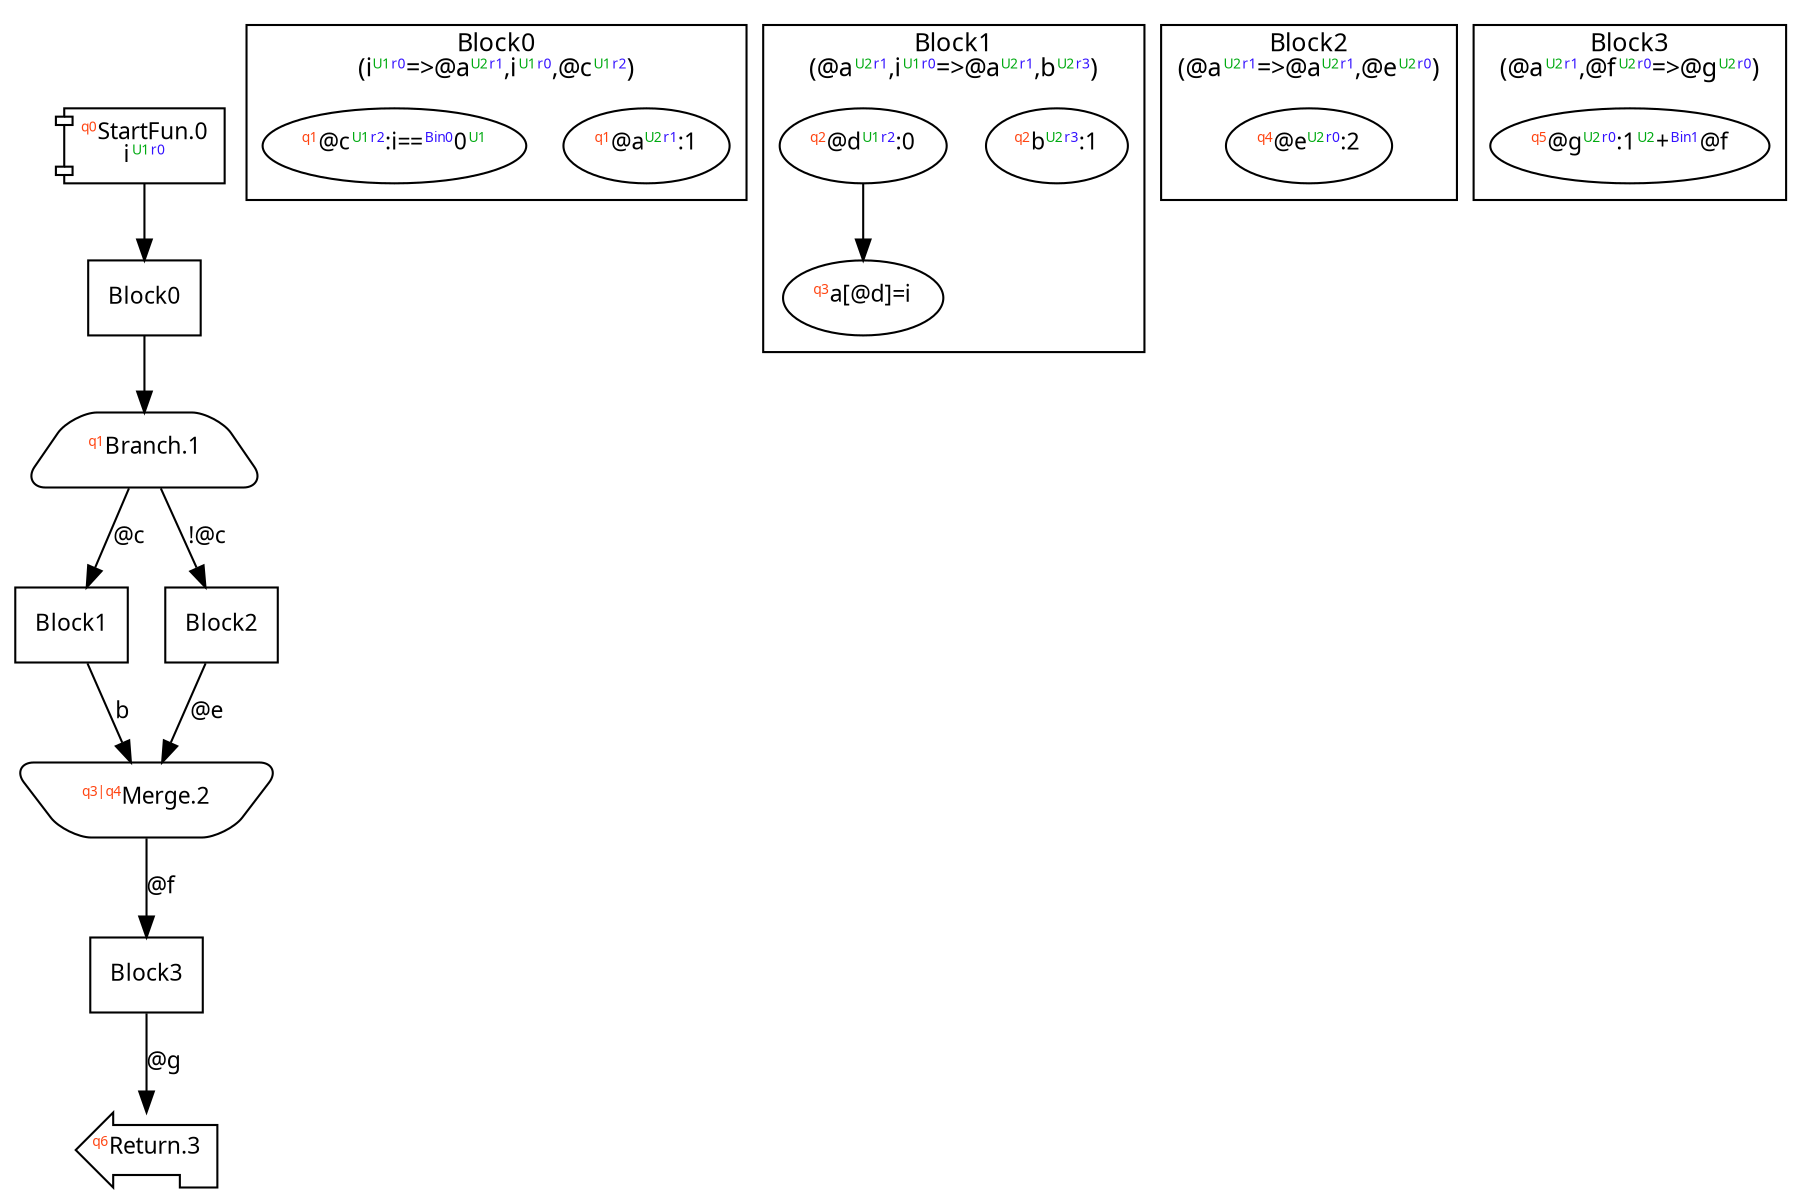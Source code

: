 digraph Program_ {
  graph [fontname = "Monaco", fontsize = 12, ranksep = 0.5];
  node [shape = box, fontname = "Monaco", fontsize = 11; colorscheme = pastel19];
  edge [fontname = "Monaco", fontsize = 11; colorscheme = pastel19];
  Jump0[label = <<font color="#ff4411" point-size="8"><sup>q0</sup></font>StartFun.0<br/>i<font color="#00aa11" point-size="8"><sup>U1</sup></font><font color="#3311ff" point-size="8"><sup>r0</sup></font>>; shape = component];
  Jump0 -> Block0;
  Jump1[
    label = <<font color="#ff4411" point-size="8"><sup>q1</sup></font>Branch.1>;
    shape = trapezium; style = rounded;
  ];
  Block0 -> Jump1;
  Jump1 -> Block1 [label="@c"];
  Jump1 -> Block2 [label="!@c"];
  Jump2[label = <<font color="#ff4411" point-size="8"><sup>q3|q4</sup></font>Merge.2>; shape = invtrapezium; style = rounded];
  Block1 -> Jump2 [label="b"];
  Block2 -> Jump2 [label="@e"];
  Jump2 -> Block3 [label="@f"];
  Jump3[label = <<font color="#ff4411" point-size="8"><sup>q6</sup></font>Return.3>; shape = lpromoter];
  Block3 -> Jump3 [label="@g"];
  Block0 [label = "Block0"];
  Block1 [label = "Block1"];
  Block2 [label = "Block2"];
  Block3 [label = "Block3"];
  subgraph cluster_dfg_Block0 {
    node [shape = oval];
    label = <Block0<br/>(i<font color="#00aa11" point-size="8"><sup>U1</sup></font><font color="#3311ff" point-size="8"><sup>r0</sup></font>=&gt;@a<font color="#00aa11" point-size="8"><sup>U2</sup></font><font color="#3311ff" point-size="8"><sup>r1</sup></font>,i<font color="#00aa11" point-size="8"><sup>U1</sup></font><font color="#3311ff" point-size="8"><sup>r0</sup></font>,@c<font color="#00aa11" point-size="8"><sup>U1</sup></font><font color="#3311ff" point-size="8"><sup>r2</sup></font>)>;
    0 [label=<<font color="#ff4411" point-size="8"><sup>q1</sup></font>@a<font color="#00aa11" point-size="8"><sup>U2</sup></font><font color="#3311ff" point-size="8"><sup>r1</sup></font>:1>];
    2 [label=<<font color="#ff4411" point-size="8"><sup>q1</sup></font>@c<font color="#00aa11" point-size="8"><sup>U1</sup></font><font color="#3311ff" point-size="8"><sup>r2</sup></font>:i==<font color="#3311ff" point-size="8"><sup>Bin0</sup></font>0<font color="#00aa11" point-size="8"><sup>U1</sup></font>>];
  }
  subgraph cluster_dfg_Block1 {
    node [shape = oval];
    label = <Block1<br/>(@a<font color="#00aa11" point-size="8"><sup>U2</sup></font><font color="#3311ff" point-size="8"><sup>r1</sup></font>,i<font color="#00aa11" point-size="8"><sup>U1</sup></font><font color="#3311ff" point-size="8"><sup>r0</sup></font>=&gt;@a<font color="#00aa11" point-size="8"><sup>U2</sup></font><font color="#3311ff" point-size="8"><sup>r1</sup></font>,b<font color="#00aa11" point-size="8"><sup>U2</sup></font><font color="#3311ff" point-size="8"><sup>r3</sup></font>)>;
    3 [label=<<font color="#ff4411" point-size="8"><sup>q2</sup></font>b<font color="#00aa11" point-size="8"><sup>U2</sup></font><font color="#3311ff" point-size="8"><sup>r3</sup></font>:1>];
    4 [label=<<font color="#ff4411" point-size="8"><sup>q2</sup></font>@d<font color="#00aa11" point-size="8"><sup>U1</sup></font><font color="#3311ff" point-size="8"><sup>r2</sup></font>:0>];
    5 [label=<<font color="#ff4411" point-size="8"><sup>q3</sup></font>a[@d]=i>];
    4 -> 5;
  }
  subgraph cluster_dfg_Block2 {
    node [shape = oval];
    label = <Block2<br/>(@a<font color="#00aa11" point-size="8"><sup>U2</sup></font><font color="#3311ff" point-size="8"><sup>r1</sup></font>=&gt;@a<font color="#00aa11" point-size="8"><sup>U2</sup></font><font color="#3311ff" point-size="8"><sup>r1</sup></font>,@e<font color="#00aa11" point-size="8"><sup>U2</sup></font><font color="#3311ff" point-size="8"><sup>r0</sup></font>)>;
    6 [label=<<font color="#ff4411" point-size="8"><sup>q4</sup></font>@e<font color="#00aa11" point-size="8"><sup>U2</sup></font><font color="#3311ff" point-size="8"><sup>r0</sup></font>:2>];
  }
  subgraph cluster_dfg_Block3 {
    node [shape = oval];
    label = <Block3<br/>(@a<font color="#00aa11" point-size="8"><sup>U2</sup></font><font color="#3311ff" point-size="8"><sup>r1</sup></font>,@f<font color="#00aa11" point-size="8"><sup>U2</sup></font><font color="#3311ff" point-size="8"><sup>r0</sup></font>=&gt;@g<font color="#00aa11" point-size="8"><sup>U2</sup></font><font color="#3311ff" point-size="8"><sup>r0</sup></font>)>;
    7 [label=<<font color="#ff4411" point-size="8"><sup>q5</sup></font>@g<font color="#00aa11" point-size="8"><sup>U2</sup></font><font color="#3311ff" point-size="8"><sup>r0</sup></font>:1<font color="#00aa11" point-size="8"><sup>U2</sup></font>+<font color="#3311ff" point-size="8"><sup>Bin1</sup></font>@f>];
  }
}
